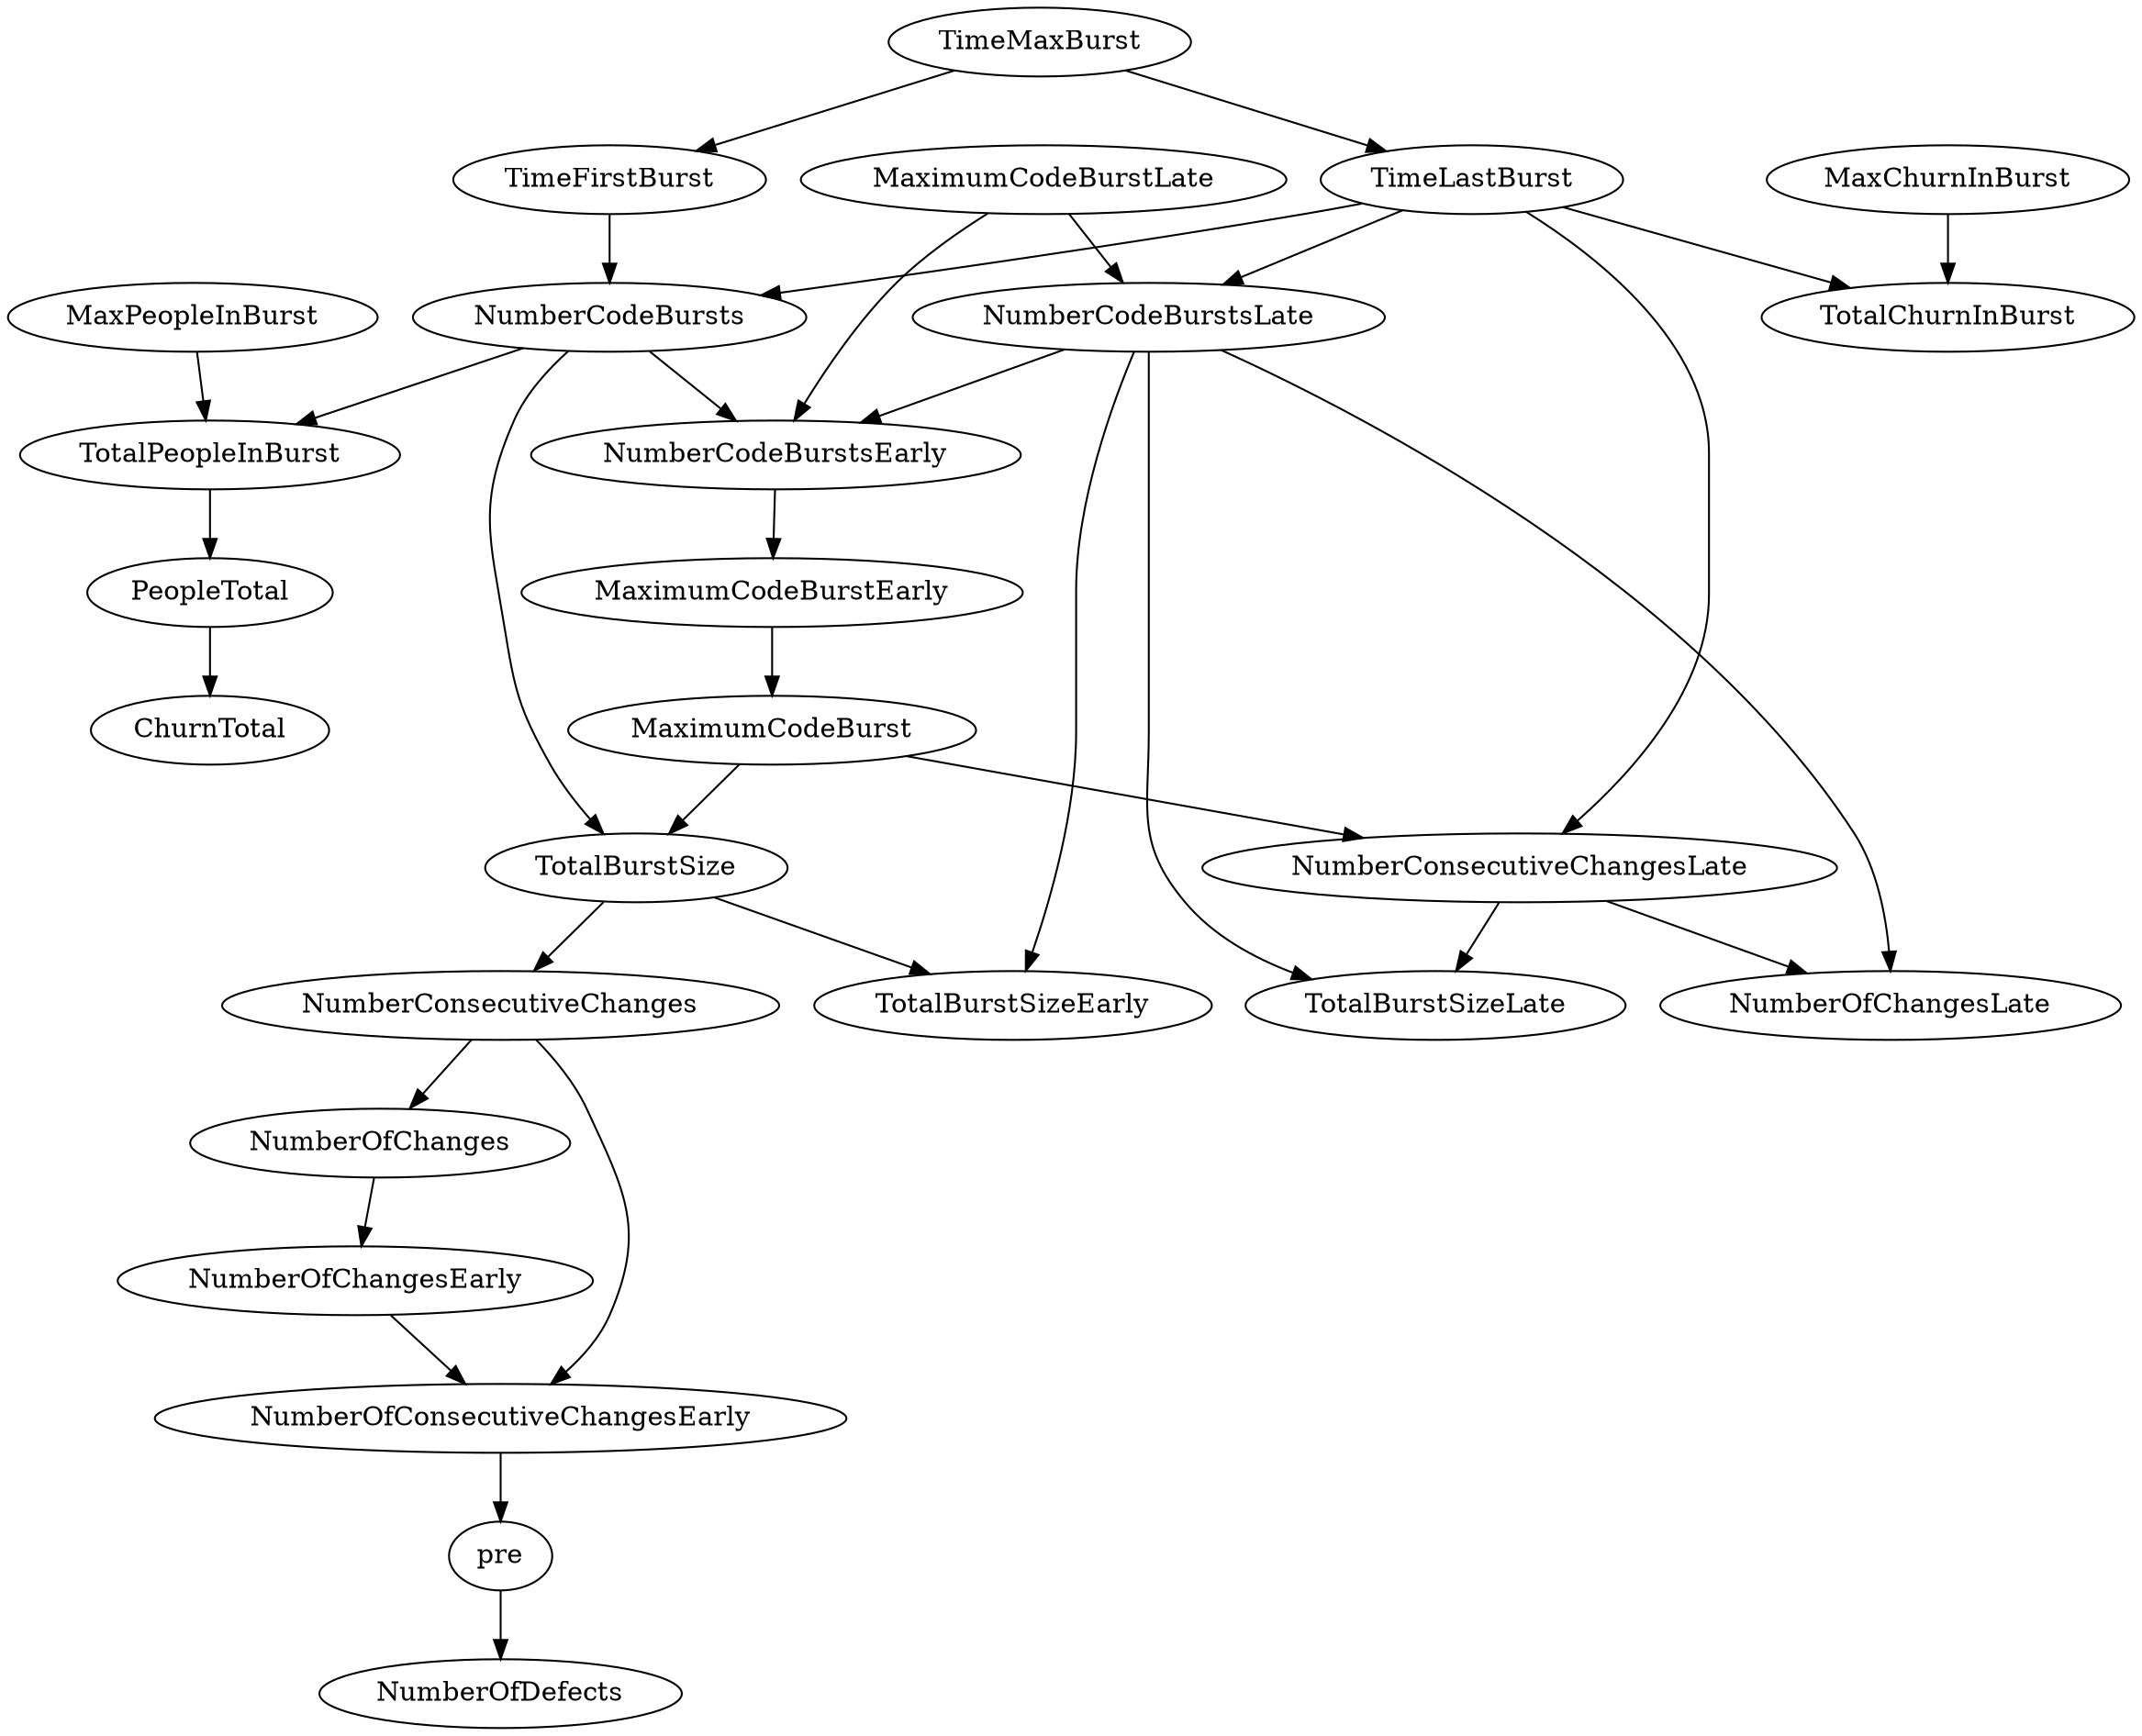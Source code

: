 digraph {
   TotalPeopleInBurst;
   MaximumCodeBurstLate;
   NumberOfChanges;
   MaxPeopleInBurst;
   TotalBurstSizeLate;
   NumberCodeBurstsLate;
   NumberOfChangesLate;
   NumberOfChangesEarly;
   MaxChurnInBurst;
   MaximumCodeBurstEarly;
   NumberCodeBurstsEarly;
   TimeFirstBurst;
   TotalChurnInBurst;
   ChurnTotal;
   MaximumCodeBurst;
   NumberOfConsecutiveChangesEarly;
   NumberConsecutiveChangesLate;
   TotalBurstSizeEarly;
   TotalBurstSize;
   TimeMaxBurst;
   NumberConsecutiveChanges;
   TimeLastBurst;
   NumberCodeBursts;
   PeopleTotal;
   pre;
   NumberOfDefects;
   TotalPeopleInBurst -> PeopleTotal;
   MaximumCodeBurstLate -> NumberCodeBurstsLate;
   MaximumCodeBurstLate -> NumberCodeBurstsEarly;
   NumberOfChanges -> NumberOfChangesEarly;
   MaxPeopleInBurst -> TotalPeopleInBurst;
   NumberCodeBurstsLate -> TotalBurstSizeLate;
   NumberCodeBurstsLate -> NumberOfChangesLate;
   NumberCodeBurstsLate -> NumberCodeBurstsEarly;
   NumberCodeBurstsLate -> TotalBurstSizeEarly;
   NumberOfChangesEarly -> NumberOfConsecutiveChangesEarly;
   MaxChurnInBurst -> TotalChurnInBurst;
   MaximumCodeBurstEarly -> MaximumCodeBurst;
   NumberCodeBurstsEarly -> MaximumCodeBurstEarly;
   TimeFirstBurst -> NumberCodeBursts;
   MaximumCodeBurst -> NumberConsecutiveChangesLate;
   MaximumCodeBurst -> TotalBurstSize;
   NumberOfConsecutiveChangesEarly -> pre;
   NumberConsecutiveChangesLate -> TotalBurstSizeLate;
   NumberConsecutiveChangesLate -> NumberOfChangesLate;
   TotalBurstSize -> TotalBurstSizeEarly;
   TotalBurstSize -> NumberConsecutiveChanges;
   TimeMaxBurst -> TimeFirstBurst;
   TimeMaxBurst -> TimeLastBurst;
   NumberConsecutiveChanges -> NumberOfChanges;
   NumberConsecutiveChanges -> NumberOfConsecutiveChangesEarly;
   TimeLastBurst -> NumberCodeBurstsLate;
   TimeLastBurst -> TotalChurnInBurst;
   TimeLastBurst -> NumberConsecutiveChangesLate;
   TimeLastBurst -> NumberCodeBursts;
   NumberCodeBursts -> TotalPeopleInBurst;
   NumberCodeBursts -> NumberCodeBurstsEarly;
   NumberCodeBursts -> TotalBurstSize;
   PeopleTotal -> ChurnTotal;
   pre -> NumberOfDefects;
}
